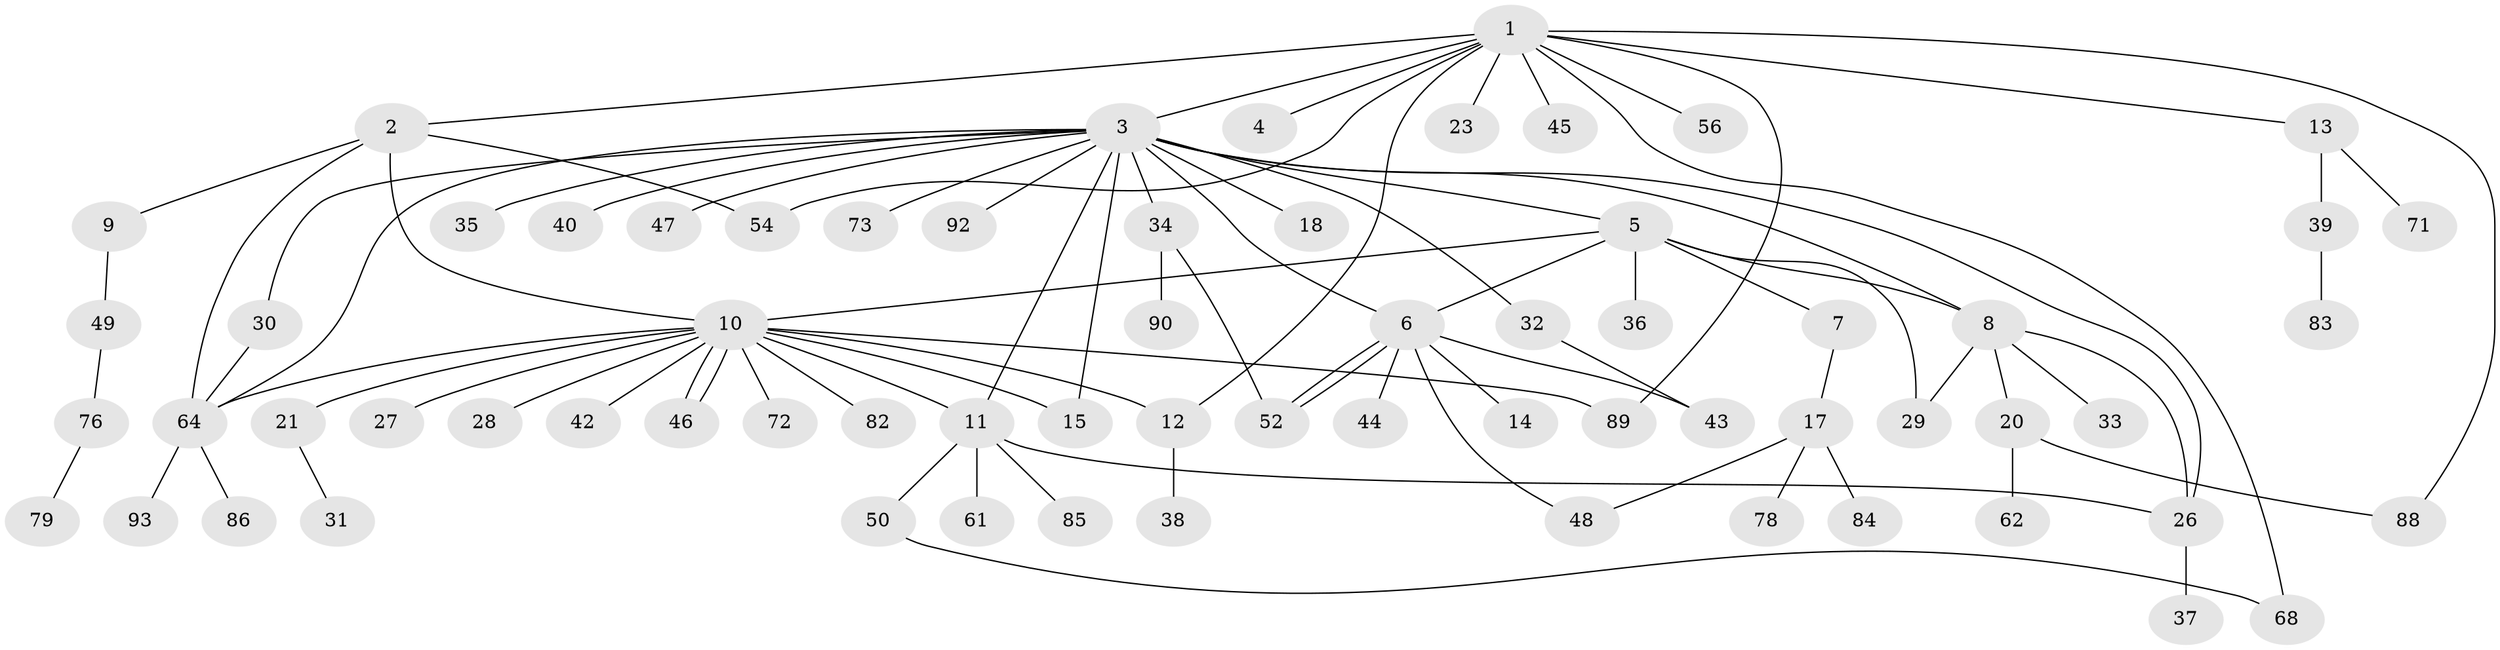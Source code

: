 // Generated by graph-tools (version 1.1) at 2025/52/02/27/25 19:52:00]
// undirected, 67 vertices, 87 edges
graph export_dot {
graph [start="1"]
  node [color=gray90,style=filled];
  1 [super="+59"];
  2 [super="+16"];
  3 [super="+19"];
  4;
  5 [super="+22"];
  6 [super="+57"];
  7;
  8 [super="+55"];
  9 [super="+51"];
  10 [super="+66"];
  11 [super="+41"];
  12 [super="+65"];
  13 [super="+80"];
  14;
  15 [super="+24"];
  17 [super="+91"];
  18;
  20;
  21 [super="+25"];
  23 [super="+63"];
  26 [super="+67"];
  27 [super="+58"];
  28;
  29 [super="+74"];
  30;
  31;
  32 [super="+53"];
  33;
  34 [super="+60"];
  35;
  36;
  37;
  38;
  39 [super="+69"];
  40;
  42;
  43 [super="+87"];
  44;
  45;
  46;
  47 [super="+81"];
  48;
  49;
  50;
  52;
  54;
  56;
  61;
  62;
  64 [super="+70"];
  68 [super="+75"];
  71;
  72;
  73;
  76 [super="+77"];
  78;
  79;
  82;
  83;
  84;
  85;
  86;
  88;
  89;
  90;
  92;
  93;
  1 -- 2;
  1 -- 3;
  1 -- 4;
  1 -- 12;
  1 -- 13;
  1 -- 23;
  1 -- 45;
  1 -- 54;
  1 -- 56;
  1 -- 88;
  1 -- 89;
  1 -- 68;
  2 -- 9;
  2 -- 10;
  2 -- 54;
  2 -- 64;
  3 -- 5;
  3 -- 6 [weight=2];
  3 -- 11;
  3 -- 15;
  3 -- 18;
  3 -- 30;
  3 -- 32;
  3 -- 34 [weight=2];
  3 -- 35;
  3 -- 47;
  3 -- 64 [weight=2];
  3 -- 73;
  3 -- 92;
  3 -- 8;
  3 -- 40;
  3 -- 26;
  5 -- 6;
  5 -- 7;
  5 -- 8;
  5 -- 10;
  5 -- 29;
  5 -- 36;
  6 -- 14;
  6 -- 44;
  6 -- 48;
  6 -- 52;
  6 -- 52;
  6 -- 43;
  7 -- 17;
  8 -- 20;
  8 -- 26;
  8 -- 29;
  8 -- 33;
  9 -- 49;
  10 -- 12;
  10 -- 21;
  10 -- 27;
  10 -- 28;
  10 -- 42;
  10 -- 46;
  10 -- 46;
  10 -- 72;
  10 -- 82 [weight=2];
  10 -- 89;
  10 -- 64;
  10 -- 15;
  10 -- 11;
  11 -- 50;
  11 -- 85;
  11 -- 26;
  11 -- 61;
  12 -- 38;
  13 -- 39;
  13 -- 71;
  17 -- 48;
  17 -- 78;
  17 -- 84;
  20 -- 62;
  20 -- 88;
  21 -- 31;
  26 -- 37;
  30 -- 64;
  32 -- 43;
  34 -- 52;
  34 -- 90;
  39 -- 83;
  49 -- 76;
  50 -- 68;
  64 -- 93;
  64 -- 86;
  76 -- 79;
}
